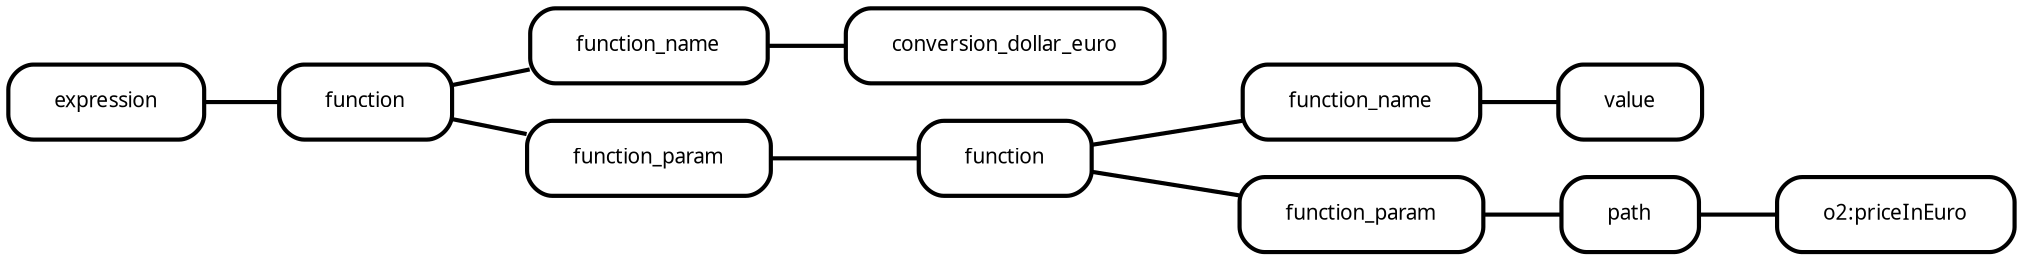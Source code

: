 digraph  {
rankdir=LR;
"0__expression" [fillcolor="#fafafa", fontname="Fira Mono", fontsize=10, label=expression, margin="0.3,0.1", penwidth="2.0", shape=rounded, style=rounded];
"0__expression__function" [fillcolor="#fafafa", fontname="Fira Mono", fontsize=10, label=function, margin="0.3,0.1", penwidth="2.0", shape=rounded, style=rounded];
"0__expression__function__function_name" [fillcolor="#fafafa", fontname="Fira Mono", fontsize=10, label=function_name, margin="0.3,0.1", penwidth="2.0", shape=rounded, style=rounded];
"0__expression__function__function_name__conversion_dollar_euro" [fillcolor="#fafafa", fontname="Fira Mono", fontsize=10, label=conversion_dollar_euro, margin="0.3,0.1", penwidth="2.0", shape=rounded, style=rounded];
"0__expression__function__function_param" [fillcolor="#fafafa", fontname="Fira Mono", fontsize=10, label=function_param, margin="0.3,0.1", penwidth="2.0", shape=rounded, style=rounded];
"0__expression__function__function_param__function" [fillcolor="#fafafa", fontname="Fira Mono", fontsize=10, label=function, margin="0.3,0.1", penwidth="2.0", shape=rounded, style=rounded];
"0__expression__function__function_param__function__function_name" [fillcolor="#fafafa", fontname="Fira Mono", fontsize=10, label=function_name, margin="0.3,0.1", penwidth="2.0", shape=rounded, style=rounded];
"0__expression__function__function_param__function__function_name__value" [fillcolor="#fafafa", fontname="Fira Mono", fontsize=10, label=value, margin="0.3,0.1", penwidth="2.0", shape=rounded, style=rounded];
"0__expression__function__function_param__function__function_param" [fillcolor="#fafafa", fontname="Fira Mono", fontsize=10, label=function_param, margin="0.3,0.1", penwidth="2.0", shape=rounded, style=rounded];
"0__expression__function__function_param__function__function_param__path" [fillcolor="#fafafa", fontname="Fira Mono", fontsize=10, label=path, margin="0.3,0.1", penwidth="2.0", shape=rounded, style=rounded];
"0__expression__function__function_param__function__function_param__path__o2---priceInEuro" [fillcolor="#fafafa", fontname="Fira Mono", fontsize=10, label="o2:priceInEuro", margin="0.3,0.1", penwidth="2.0", shape=rounded, style=rounded];
"0__expression" -> "0__expression__function"  [arrowhead=none, key=0, penwidth="2.0"];
"0__expression__function" -> "0__expression__function__function_name"  [arrowhead=none, key=0, penwidth="2.0"];
"0__expression__function" -> "0__expression__function__function_param"  [arrowhead=none, key=0, penwidth="2.0"];
"0__expression__function__function_name" -> "0__expression__function__function_name__conversion_dollar_euro"  [arrowhead=none, key=0, penwidth="2.0"];
"0__expression__function__function_param" -> "0__expression__function__function_param__function"  [arrowhead=none, key=0, penwidth="2.0"];
"0__expression__function__function_param__function" -> "0__expression__function__function_param__function__function_name"  [arrowhead=none, key=0, penwidth="2.0"];
"0__expression__function__function_param__function" -> "0__expression__function__function_param__function__function_param"  [arrowhead=none, key=0, penwidth="2.0"];
"0__expression__function__function_param__function__function_name" -> "0__expression__function__function_param__function__function_name__value"  [arrowhead=none, key=0, penwidth="2.0"];
"0__expression__function__function_param__function__function_param" -> "0__expression__function__function_param__function__function_param__path"  [arrowhead=none, key=0, penwidth="2.0"];
"0__expression__function__function_param__function__function_param__path" -> "0__expression__function__function_param__function__function_param__path__o2---priceInEuro"  [arrowhead=none, key=0, penwidth="2.0"];
}
